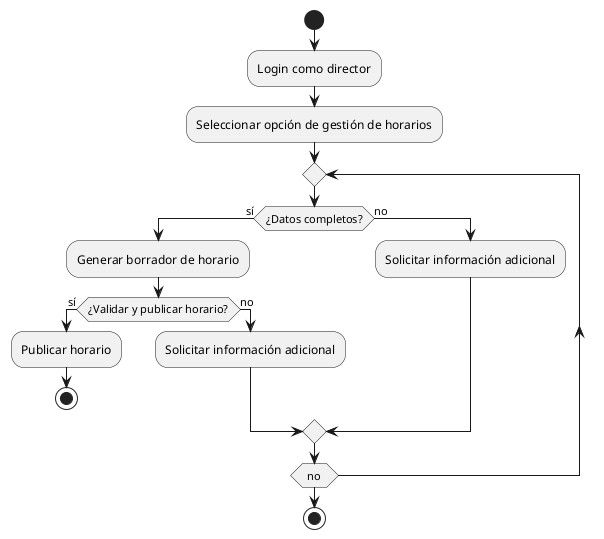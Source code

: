 @startuml
start
:Login como director;
:Seleccionar opción de gestión de horarios;
repeat
  if (¿Datos completos?) then (sí)
    :Generar borrador de horario;
    if (¿Validar y publicar horario?) then (sí)
      :Publicar horario;
      stop
    else (no)
      :Solicitar información adicional;
    endif
  else (no)
    :Solicitar información adicional;
  endif
repeat while (no)
stop
@enduml
